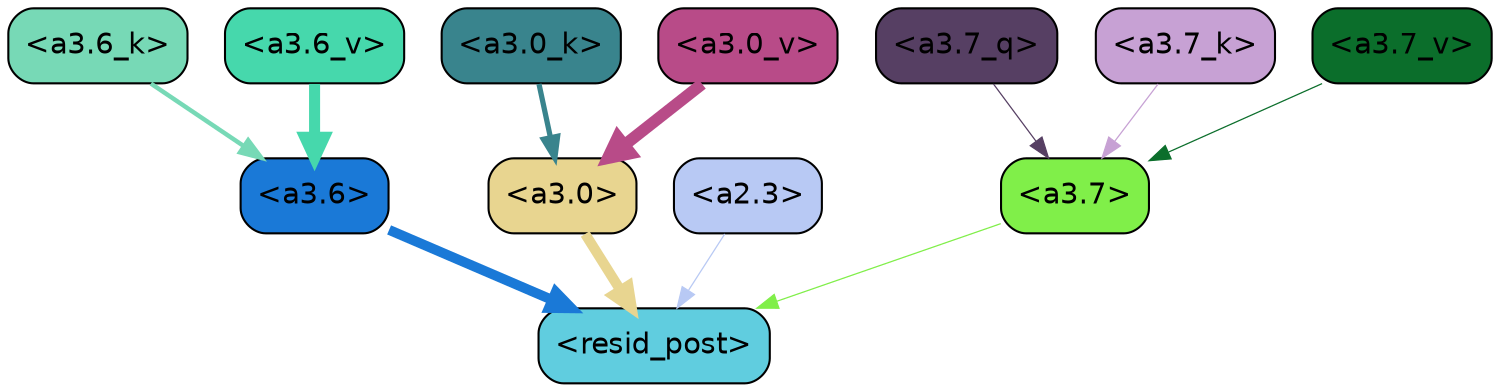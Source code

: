 strict digraph "" {
	graph [bgcolor=transparent,
		layout=dot,
		overlap=false,
		splines=true
	];
	"<a3.7>"	[color=black,
		fillcolor="#80ef49",
		fontname=Helvetica,
		shape=box,
		style="filled, rounded"];
	"<resid_post>"	[color=black,
		fillcolor="#60cddf",
		fontname=Helvetica,
		shape=box,
		style="filled, rounded"];
	"<a3.7>" -> "<resid_post>"	[color="#80ef49",
		penwidth=0.6];
	"<a3.6>"	[color=black,
		fillcolor="#1a79d7",
		fontname=Helvetica,
		shape=box,
		style="filled, rounded"];
	"<a3.6>" -> "<resid_post>"	[color="#1a79d7",
		penwidth=4.7534414529800415];
	"<a3.0>"	[color=black,
		fillcolor="#e8d590",
		fontname=Helvetica,
		shape=box,
		style="filled, rounded"];
	"<a3.0>" -> "<resid_post>"	[color="#e8d590",
		penwidth=4.898576855659485];
	"<a2.3>"	[color=black,
		fillcolor="#b8c9f4",
		fontname=Helvetica,
		shape=box,
		style="filled, rounded"];
	"<a2.3>" -> "<resid_post>"	[color="#b8c9f4",
		penwidth=0.6];
	"<a3.7_q>"	[color=black,
		fillcolor="#563f63",
		fontname=Helvetica,
		shape=box,
		style="filled, rounded"];
	"<a3.7_q>" -> "<a3.7>"	[color="#563f63",
		penwidth=0.6];
	"<a3.7_k>"	[color=black,
		fillcolor="#c7a1d4",
		fontname=Helvetica,
		shape=box,
		style="filled, rounded"];
	"<a3.7_k>" -> "<a3.7>"	[color="#c7a1d4",
		penwidth=0.6];
	"<a3.6_k>"	[color=black,
		fillcolor="#77d9b6",
		fontname=Helvetica,
		shape=box,
		style="filled, rounded"];
	"<a3.6_k>" -> "<a3.6>"	[color="#77d9b6",
		penwidth=2.13908451795578];
	"<a3.0_k>"	[color=black,
		fillcolor="#39848d",
		fontname=Helvetica,
		shape=box,
		style="filled, rounded"];
	"<a3.0_k>" -> "<a3.0>"	[color="#39848d",
		penwidth=2.520303964614868];
	"<a3.7_v>"	[color=black,
		fillcolor="#0b6e2b",
		fontname=Helvetica,
		shape=box,
		style="filled, rounded"];
	"<a3.7_v>" -> "<a3.7>"	[color="#0b6e2b",
		penwidth=0.6];
	"<a3.6_v>"	[color=black,
		fillcolor="#46d8ac",
		fontname=Helvetica,
		shape=box,
		style="filled, rounded"];
	"<a3.6_v>" -> "<a3.6>"	[color="#46d8ac",
		penwidth=5.297133803367615];
	"<a3.0_v>"	[color=black,
		fillcolor="#b84b88",
		fontname=Helvetica,
		shape=box,
		style="filled, rounded"];
	"<a3.0_v>" -> "<a3.0>"	[color="#b84b88",
		penwidth=5.680712580680847];
}
